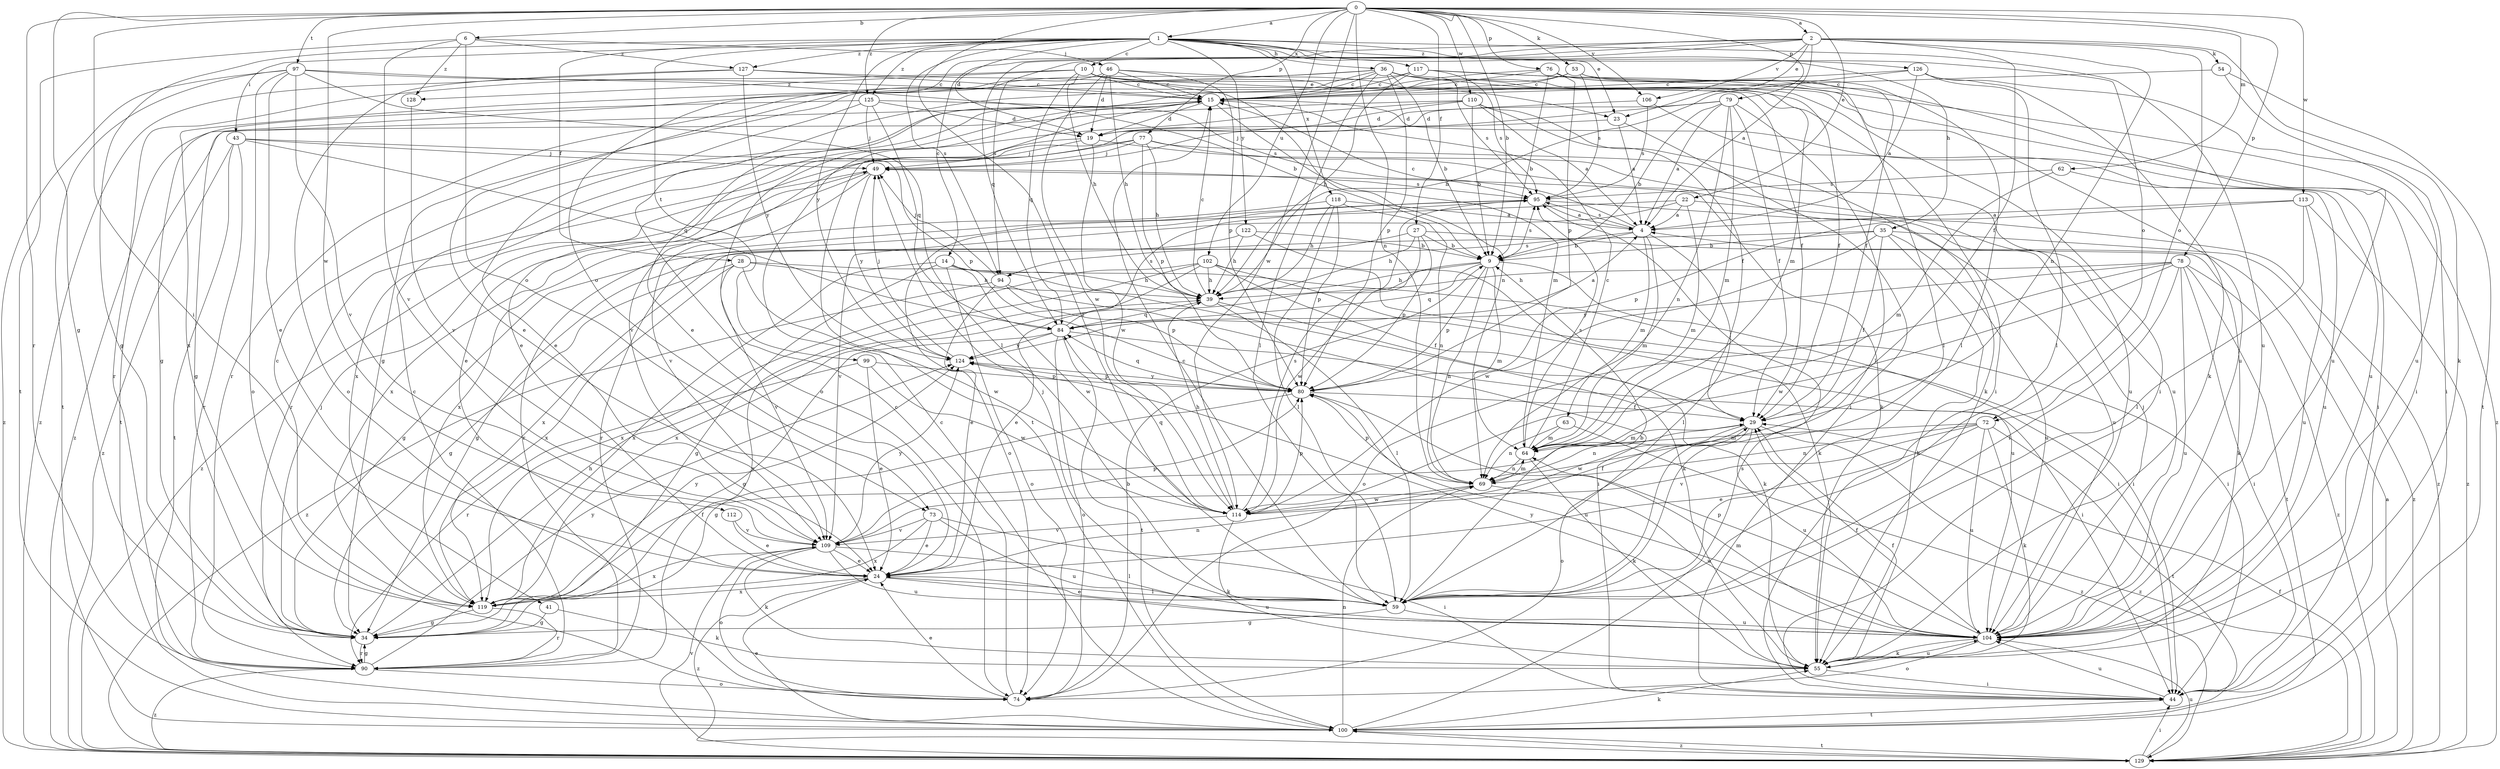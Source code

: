 strict digraph  {
0;
1;
2;
4;
6;
9;
10;
14;
15;
19;
22;
23;
24;
27;
28;
29;
34;
35;
36;
39;
41;
43;
44;
46;
49;
53;
54;
55;
59;
62;
63;
64;
69;
72;
73;
74;
76;
77;
78;
79;
80;
84;
90;
94;
95;
97;
99;
100;
102;
104;
106;
109;
110;
112;
113;
114;
117;
118;
119;
122;
124;
125;
126;
127;
128;
129;
0 -> 1  [label=a];
0 -> 2  [label=a];
0 -> 6  [label=b];
0 -> 9  [label=b];
0 -> 22  [label=e];
0 -> 27  [label=f];
0 -> 34  [label=g];
0 -> 41  [label=i];
0 -> 53  [label=k];
0 -> 59  [label=l];
0 -> 62  [label=m];
0 -> 69  [label=n];
0 -> 76  [label=p];
0 -> 77  [label=p];
0 -> 78  [label=p];
0 -> 79  [label=p];
0 -> 90  [label=r];
0 -> 97  [label=t];
0 -> 102  [label=u];
0 -> 106  [label=v];
0 -> 110  [label=w];
0 -> 112  [label=w];
0 -> 113  [label=w];
0 -> 114  [label=w];
0 -> 125  [label=z];
1 -> 10  [label=c];
1 -> 19  [label=d];
1 -> 23  [label=e];
1 -> 28  [label=f];
1 -> 34  [label=g];
1 -> 35  [label=h];
1 -> 36  [label=h];
1 -> 43  [label=i];
1 -> 72  [label=o];
1 -> 94  [label=s];
1 -> 99  [label=t];
1 -> 104  [label=u];
1 -> 117  [label=x];
1 -> 118  [label=x];
1 -> 122  [label=y];
1 -> 124  [label=y];
1 -> 125  [label=z];
1 -> 126  [label=z];
1 -> 127  [label=z];
2 -> 4  [label=a];
2 -> 14  [label=c];
2 -> 23  [label=e];
2 -> 29  [label=f];
2 -> 54  [label=k];
2 -> 55  [label=k];
2 -> 69  [label=n];
2 -> 72  [label=o];
2 -> 73  [label=o];
2 -> 84  [label=q];
2 -> 94  [label=s];
2 -> 106  [label=v];
4 -> 9  [label=b];
4 -> 15  [label=c];
4 -> 59  [label=l];
4 -> 63  [label=m];
4 -> 64  [label=m];
4 -> 94  [label=s];
4 -> 95  [label=s];
6 -> 46  [label=j];
6 -> 73  [label=o];
6 -> 100  [label=t];
6 -> 109  [label=v];
6 -> 127  [label=z];
6 -> 128  [label=z];
9 -> 39  [label=h];
9 -> 44  [label=i];
9 -> 64  [label=m];
9 -> 69  [label=n];
9 -> 80  [label=p];
9 -> 84  [label=q];
9 -> 95  [label=s];
9 -> 119  [label=x];
10 -> 15  [label=c];
10 -> 23  [label=e];
10 -> 39  [label=h];
10 -> 64  [label=m];
10 -> 69  [label=n];
10 -> 84  [label=q];
10 -> 90  [label=r];
10 -> 128  [label=z];
14 -> 34  [label=g];
14 -> 39  [label=h];
14 -> 44  [label=i];
14 -> 74  [label=o];
14 -> 114  [label=w];
14 -> 119  [label=x];
15 -> 19  [label=d];
15 -> 34  [label=g];
15 -> 44  [label=i];
15 -> 64  [label=m];
15 -> 100  [label=t];
19 -> 49  [label=j];
19 -> 104  [label=u];
19 -> 114  [label=w];
19 -> 119  [label=x];
22 -> 4  [label=a];
22 -> 64  [label=m];
22 -> 90  [label=r];
22 -> 109  [label=v];
22 -> 129  [label=z];
23 -> 4  [label=a];
23 -> 44  [label=i];
23 -> 49  [label=j];
24 -> 59  [label=l];
24 -> 69  [label=n];
24 -> 104  [label=u];
24 -> 119  [label=x];
24 -> 129  [label=z];
27 -> 9  [label=b];
27 -> 39  [label=h];
27 -> 55  [label=k];
27 -> 80  [label=p];
27 -> 114  [label=w];
27 -> 119  [label=x];
28 -> 34  [label=g];
28 -> 39  [label=h];
28 -> 55  [label=k];
28 -> 109  [label=v];
28 -> 114  [label=w];
28 -> 119  [label=x];
29 -> 64  [label=m];
29 -> 69  [label=n];
29 -> 74  [label=o];
29 -> 104  [label=u];
29 -> 114  [label=w];
29 -> 129  [label=z];
34 -> 39  [label=h];
34 -> 49  [label=j];
34 -> 90  [label=r];
35 -> 9  [label=b];
35 -> 29  [label=f];
35 -> 34  [label=g];
35 -> 55  [label=k];
35 -> 104  [label=u];
35 -> 114  [label=w];
35 -> 129  [label=z];
36 -> 9  [label=b];
36 -> 15  [label=c];
36 -> 24  [label=e];
36 -> 29  [label=f];
36 -> 34  [label=g];
36 -> 44  [label=i];
36 -> 59  [label=l];
36 -> 74  [label=o];
36 -> 80  [label=p];
36 -> 95  [label=s];
36 -> 104  [label=u];
39 -> 15  [label=c];
39 -> 55  [label=k];
39 -> 59  [label=l];
39 -> 84  [label=q];
41 -> 34  [label=g];
41 -> 55  [label=k];
43 -> 49  [label=j];
43 -> 80  [label=p];
43 -> 84  [label=q];
43 -> 90  [label=r];
43 -> 100  [label=t];
43 -> 129  [label=z];
44 -> 100  [label=t];
44 -> 104  [label=u];
46 -> 15  [label=c];
46 -> 19  [label=d];
46 -> 39  [label=h];
46 -> 44  [label=i];
46 -> 80  [label=p];
46 -> 114  [label=w];
46 -> 119  [label=x];
49 -> 95  [label=s];
49 -> 109  [label=v];
49 -> 119  [label=x];
49 -> 124  [label=y];
49 -> 129  [label=z];
53 -> 15  [label=c];
53 -> 24  [label=e];
53 -> 29  [label=f];
53 -> 59  [label=l];
53 -> 95  [label=s];
54 -> 15  [label=c];
54 -> 100  [label=t];
54 -> 104  [label=u];
55 -> 29  [label=f];
55 -> 44  [label=i];
55 -> 104  [label=u];
55 -> 124  [label=y];
59 -> 9  [label=b];
59 -> 15  [label=c];
59 -> 24  [label=e];
59 -> 34  [label=g];
59 -> 49  [label=j];
59 -> 104  [label=u];
62 -> 64  [label=m];
62 -> 95  [label=s];
62 -> 104  [label=u];
63 -> 64  [label=m];
63 -> 69  [label=n];
63 -> 129  [label=z];
64 -> 15  [label=c];
64 -> 55  [label=k];
64 -> 69  [label=n];
64 -> 95  [label=s];
69 -> 64  [label=m];
69 -> 80  [label=p];
69 -> 104  [label=u];
69 -> 114  [label=w];
72 -> 24  [label=e];
72 -> 55  [label=k];
72 -> 64  [label=m];
72 -> 69  [label=n];
72 -> 100  [label=t];
72 -> 104  [label=u];
72 -> 109  [label=v];
73 -> 24  [label=e];
73 -> 44  [label=i];
73 -> 104  [label=u];
73 -> 109  [label=v];
73 -> 119  [label=x];
74 -> 9  [label=b];
74 -> 15  [label=c];
74 -> 24  [label=e];
76 -> 9  [label=b];
76 -> 15  [label=c];
76 -> 34  [label=g];
76 -> 59  [label=l];
76 -> 80  [label=p];
76 -> 104  [label=u];
77 -> 24  [label=e];
77 -> 39  [label=h];
77 -> 49  [label=j];
77 -> 55  [label=k];
77 -> 80  [label=p];
77 -> 90  [label=r];
77 -> 104  [label=u];
78 -> 39  [label=h];
78 -> 44  [label=i];
78 -> 59  [label=l];
78 -> 74  [label=o];
78 -> 100  [label=t];
78 -> 104  [label=u];
78 -> 114  [label=w];
78 -> 124  [label=y];
78 -> 129  [label=z];
79 -> 4  [label=a];
79 -> 9  [label=b];
79 -> 19  [label=d];
79 -> 29  [label=f];
79 -> 59  [label=l];
79 -> 64  [label=m];
79 -> 69  [label=n];
79 -> 109  [label=v];
80 -> 29  [label=f];
80 -> 34  [label=g];
80 -> 84  [label=q];
80 -> 104  [label=u];
80 -> 124  [label=y];
84 -> 4  [label=a];
84 -> 34  [label=g];
84 -> 44  [label=i];
84 -> 74  [label=o];
84 -> 95  [label=s];
84 -> 100  [label=t];
84 -> 124  [label=y];
90 -> 15  [label=c];
90 -> 34  [label=g];
90 -> 74  [label=o];
90 -> 124  [label=y];
90 -> 129  [label=z];
94 -> 24  [label=e];
94 -> 44  [label=i];
94 -> 49  [label=j];
94 -> 80  [label=p];
94 -> 129  [label=z];
95 -> 4  [label=a];
95 -> 74  [label=o];
95 -> 90  [label=r];
95 -> 104  [label=u];
97 -> 9  [label=b];
97 -> 15  [label=c];
97 -> 24  [label=e];
97 -> 59  [label=l];
97 -> 74  [label=o];
97 -> 100  [label=t];
97 -> 109  [label=v];
97 -> 129  [label=z];
99 -> 24  [label=e];
99 -> 80  [label=p];
99 -> 90  [label=r];
99 -> 114  [label=w];
100 -> 15  [label=c];
100 -> 24  [label=e];
100 -> 55  [label=k];
100 -> 69  [label=n];
100 -> 95  [label=s];
100 -> 129  [label=z];
102 -> 24  [label=e];
102 -> 29  [label=f];
102 -> 39  [label=h];
102 -> 44  [label=i];
102 -> 90  [label=r];
102 -> 104  [label=u];
102 -> 119  [label=x];
104 -> 29  [label=f];
104 -> 49  [label=j];
104 -> 55  [label=k];
104 -> 64  [label=m];
104 -> 74  [label=o];
104 -> 80  [label=p];
106 -> 19  [label=d];
106 -> 95  [label=s];
106 -> 104  [label=u];
109 -> 24  [label=e];
109 -> 55  [label=k];
109 -> 59  [label=l];
109 -> 74  [label=o];
109 -> 80  [label=p];
109 -> 104  [label=u];
109 -> 119  [label=x];
109 -> 124  [label=y];
110 -> 4  [label=a];
110 -> 9  [label=b];
110 -> 19  [label=d];
110 -> 24  [label=e];
110 -> 29  [label=f];
110 -> 55  [label=k];
110 -> 100  [label=t];
112 -> 24  [label=e];
112 -> 109  [label=v];
113 -> 4  [label=a];
113 -> 59  [label=l];
113 -> 80  [label=p];
113 -> 104  [label=u];
113 -> 129  [label=z];
114 -> 29  [label=f];
114 -> 39  [label=h];
114 -> 55  [label=k];
114 -> 80  [label=p];
114 -> 84  [label=q];
114 -> 95  [label=s];
114 -> 109  [label=v];
117 -> 15  [label=c];
117 -> 39  [label=h];
117 -> 44  [label=i];
117 -> 90  [label=r];
117 -> 95  [label=s];
117 -> 129  [label=z];
118 -> 4  [label=a];
118 -> 39  [label=h];
118 -> 59  [label=l];
118 -> 69  [label=n];
118 -> 80  [label=p];
118 -> 119  [label=x];
119 -> 15  [label=c];
119 -> 29  [label=f];
119 -> 34  [label=g];
119 -> 90  [label=r];
119 -> 124  [label=y];
122 -> 9  [label=b];
122 -> 34  [label=g];
122 -> 39  [label=h];
122 -> 55  [label=k];
124 -> 49  [label=j];
124 -> 80  [label=p];
125 -> 19  [label=d];
125 -> 24  [label=e];
125 -> 49  [label=j];
125 -> 84  [label=q];
125 -> 95  [label=s];
125 -> 129  [label=z];
126 -> 4  [label=a];
126 -> 15  [label=c];
126 -> 39  [label=h];
126 -> 44  [label=i];
126 -> 55  [label=k];
126 -> 59  [label=l];
127 -> 15  [label=c];
127 -> 29  [label=f];
127 -> 74  [label=o];
127 -> 124  [label=y];
127 -> 129  [label=z];
128 -> 109  [label=v];
129 -> 4  [label=a];
129 -> 29  [label=f];
129 -> 44  [label=i];
129 -> 100  [label=t];
129 -> 104  [label=u];
129 -> 109  [label=v];
}
